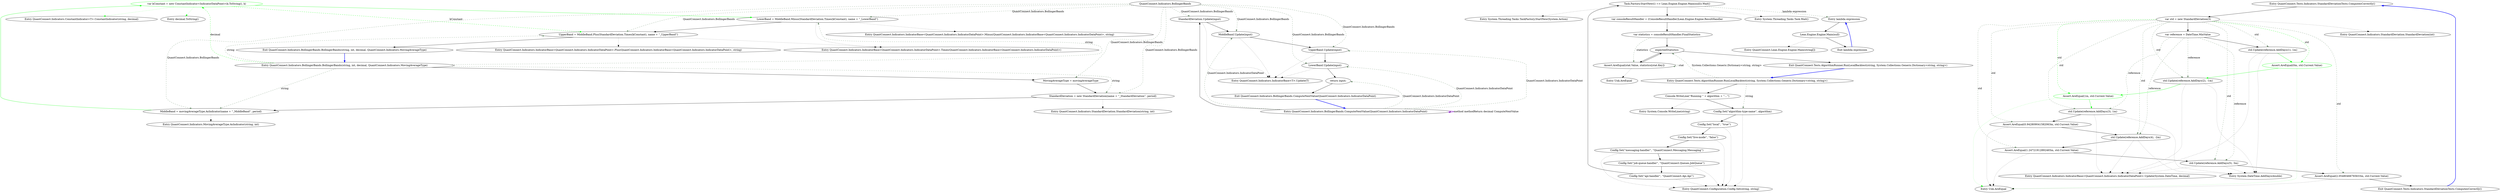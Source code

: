 digraph  {
d6 [label="var kConstant = new ConstantIndicator<IndicatorDataPoint>(k.ToString(), k)", span="59-59", cluster="QuantConnect.Indicators.BollingerBands.BollingerBands(string, int, decimal, QuantConnect.Indicators.MovingAverageType)", color=green, community=0];
d2 [label="Entry QuantConnect.Indicators.BollingerBands.BollingerBands(string, int, decimal, QuantConnect.Indicators.MovingAverageType)", span="53-53", cluster="QuantConnect.Indicators.BollingerBands.BollingerBands(string, int, decimal, QuantConnect.Indicators.MovingAverageType)"];
d5 [label="MiddleBand = movingAverageType.AsIndicator(name + ''_MiddleBand'', period)", span="58-58", cluster="QuantConnect.Indicators.BollingerBands.BollingerBands(string, int, decimal, QuantConnect.Indicators.MovingAverageType)"];
d7 [label="LowerBand = MiddleBand.Minus(StandardDeviation.Times(kConstant), name + ''_LowerBand'')", span="60-60", cluster="QuantConnect.Indicators.BollingerBands.BollingerBands(string, int, decimal, QuantConnect.Indicators.MovingAverageType)"];
d12 [label="Entry QuantConnect.Indicators.ConstantIndicator<T>.ConstantIndicator(string, decimal)", span="41-41", cluster="QuantConnect.Indicators.ConstantIndicator<T>.ConstantIndicator(string, decimal)"];
d13 [label="Entry decimal.ToString()", span="0-0", cluster="decimal.ToString()"];
d8 [label="UpperBand = MiddleBand.Plus(StandardDeviation.Times(kConstant), name + ''_UpperBand'')", span="61-61", cluster="QuantConnect.Indicators.BollingerBands.BollingerBands(string, int, decimal, QuantConnect.Indicators.MovingAverageType)"];
d9 [label="Exit QuantConnect.Indicators.BollingerBands.BollingerBands(string, int, decimal, QuantConnect.Indicators.MovingAverageType)", span="53-53", cluster="QuantConnect.Indicators.BollingerBands.BollingerBands(string, int, decimal, QuantConnect.Indicators.MovingAverageType)"];
d3 [label="MovingAverageType = movingAverageType", span="56-56", cluster="QuantConnect.Indicators.BollingerBands.BollingerBands(string, int, decimal, QuantConnect.Indicators.MovingAverageType)"];
d4 [label="StandardDeviation = new StandardDeviation(name + ''_StandardDeviation'', period)", span="57-57", cluster="QuantConnect.Indicators.BollingerBands.BollingerBands(string, int, decimal, QuantConnect.Indicators.MovingAverageType)"];
d25 [label="QuantConnect.Indicators.BollingerBands", span=""];
d11 [label="Entry QuantConnect.Indicators.MovingAverageType.AsIndicator(string, int)", span="54-54", cluster="QuantConnect.Indicators.MovingAverageType.AsIndicator(string, int)"];
d14 [label="Entry QuantConnect.Indicators.IndicatorBase<QuantConnect.Indicators.IndicatorDataPoint>.Times(QuantConnect.Indicators.IndicatorBase<QuantConnect.Indicators.IndicatorDataPoint>)", span="159-159", cluster="QuantConnect.Indicators.IndicatorBase<QuantConnect.Indicators.IndicatorDataPoint>.Times(QuantConnect.Indicators.IndicatorBase<QuantConnect.Indicators.IndicatorDataPoint>)"];
d15 [label="Entry QuantConnect.Indicators.IndicatorBase<QuantConnect.Indicators.IndicatorDataPoint>.Minus(QuantConnect.Indicators.IndicatorBase<QuantConnect.Indicators.IndicatorDataPoint>, string)", span="116-116", cluster="QuantConnect.Indicators.IndicatorBase<QuantConnect.Indicators.IndicatorDataPoint>.Minus(QuantConnect.Indicators.IndicatorBase<QuantConnect.Indicators.IndicatorDataPoint>, string)"];
d16 [label="Entry QuantConnect.Indicators.IndicatorBase<QuantConnect.Indicators.IndicatorDataPoint>.Plus(QuantConnect.Indicators.IndicatorBase<QuantConnect.Indicators.IndicatorDataPoint>, string)", span="87-87", cluster="QuantConnect.Indicators.IndicatorBase<QuantConnect.Indicators.IndicatorDataPoint>.Plus(QuantConnect.Indicators.IndicatorBase<QuantConnect.Indicators.IndicatorDataPoint>, string)"];
d10 [label="Entry QuantConnect.Indicators.StandardDeviation.StandardDeviation(string, int)", span="47-47", cluster="QuantConnect.Indicators.StandardDeviation.StandardDeviation(string, int)"];
d18 [label="StandardDeviation.Update(input)", span="80-80", cluster="QuantConnect.Indicators.BollingerBands.ComputeNextValue(QuantConnect.Indicators.IndicatorDataPoint)"];
d19 [label="MiddleBand.Update(input)", span="81-81", cluster="QuantConnect.Indicators.BollingerBands.ComputeNextValue(QuantConnect.Indicators.IndicatorDataPoint)"];
d20 [label="UpperBand.Update(input)", span="82-82", cluster="QuantConnect.Indicators.BollingerBands.ComputeNextValue(QuantConnect.Indicators.IndicatorDataPoint)"];
d21 [label="LowerBand.Update(input)", span="83-83", cluster="QuantConnect.Indicators.BollingerBands.ComputeNextValue(QuantConnect.Indicators.IndicatorDataPoint)"];
d17 [label="Entry QuantConnect.Indicators.BollingerBands.ComputeNextValue(QuantConnect.Indicators.IndicatorDataPoint)", span="78-78", cluster="QuantConnect.Indicators.BollingerBands.ComputeNextValue(QuantConnect.Indicators.IndicatorDataPoint)"];
d24 [label="Entry QuantConnect.Indicators.IndicatorBase<T>.Update(T)", span="66-66", cluster="QuantConnect.Indicators.IndicatorBase<T>.Update(T)"];
d22 [label="return input;", span="84-84", cluster="QuantConnect.Indicators.BollingerBands.ComputeNextValue(QuantConnect.Indicators.IndicatorDataPoint)"];
d23 [label="Exit QuantConnect.Indicators.BollingerBands.ComputeNextValue(QuantConnect.Indicators.IndicatorDataPoint)", span="78-78", cluster="QuantConnect.Indicators.BollingerBands.ComputeNextValue(QuantConnect.Indicators.IndicatorDataPoint)"];
m2_16 [label="Entry System.Threading.Tasks.TaskFactory.StartNew(System.Action)", span="0-0", cluster="System.Threading.Tasks.TaskFactory.StartNew(System.Action)", file="StandardDeviation.cs"];
m2_14 [label="Entry System.Console.WriteLine(string)", span="0-0", cluster="System.Console.WriteLine(string)", file="StandardDeviation.cs"];
m2_17 [label="Entry System.Threading.Tasks.Task.Wait()", span="0-0", cluster="System.Threading.Tasks.Task.Wait()", file="StandardDeviation.cs"];
m2_18 [label="Entry Unk.AreEqual", span="", cluster="Unk.AreEqual", file="StandardDeviation.cs"];
m2_0 [label="Entry QuantConnect.Tests.AlgorithmRunner.RunLocalBacktest(string, System.Collections.Generic.Dictionary<string, string>)", span="29-29", cluster="QuantConnect.Tests.AlgorithmRunner.RunLocalBacktest(string, System.Collections.Generic.Dictionary<string, string>)", file="StandardDeviation.cs"];
m2_1 [label="Console.WriteLine(''Running '' + algorithm + ''...'')", span="31-31", cluster="QuantConnect.Tests.AlgorithmRunner.RunLocalBacktest(string, System.Collections.Generic.Dictionary<string, string>)", file="StandardDeviation.cs"];
m2_2 [label="Config.Set(''algorithm-type-name'', algorithm)", span="34-34", cluster="QuantConnect.Tests.AlgorithmRunner.RunLocalBacktest(string, System.Collections.Generic.Dictionary<string, string>)", file="StandardDeviation.cs"];
m2_11 [label=expectedStatistics, span="47-47", cluster="QuantConnect.Tests.AlgorithmRunner.RunLocalBacktest(string, System.Collections.Generic.Dictionary<string, string>)", file="StandardDeviation.cs"];
m2_3 [label="Config.Set(''local'', ''true'')", span="35-35", cluster="QuantConnect.Tests.AlgorithmRunner.RunLocalBacktest(string, System.Collections.Generic.Dictionary<string, string>)", file="StandardDeviation.cs"];
m2_4 [label="Config.Set(''live-mode'', ''false'')", span="36-36", cluster="QuantConnect.Tests.AlgorithmRunner.RunLocalBacktest(string, System.Collections.Generic.Dictionary<string, string>)", file="StandardDeviation.cs"];
m2_5 [label="Config.Set(''messaging-handler'', ''QuantConnect.Messaging.Messaging'')", span="37-37", cluster="QuantConnect.Tests.AlgorithmRunner.RunLocalBacktest(string, System.Collections.Generic.Dictionary<string, string>)", file="StandardDeviation.cs"];
m2_6 [label="Config.Set(''job-queue-handler'', ''QuantConnect.Queues.JobQueue'')", span="38-38", cluster="QuantConnect.Tests.AlgorithmRunner.RunLocalBacktest(string, System.Collections.Generic.Dictionary<string, string>)", file="StandardDeviation.cs"];
m2_7 [label="Config.Set(''api-handler'', ''QuantConnect.Api.Api'')", span="39-39", cluster="QuantConnect.Tests.AlgorithmRunner.RunLocalBacktest(string, System.Collections.Generic.Dictionary<string, string>)", file="StandardDeviation.cs"];
m2_8 [label="Task.Factory.StartNew(() => Lean.Engine.Engine.Main(null)).Wait()", span="42-42", cluster="QuantConnect.Tests.AlgorithmRunner.RunLocalBacktest(string, System.Collections.Generic.Dictionary<string, string>)", file="StandardDeviation.cs"];
m2_9 [label="var consoleResultHandler = (ConsoleResultHandler)Lean.Engine.Engine.ResultHandler", span="44-44", cluster="QuantConnect.Tests.AlgorithmRunner.RunLocalBacktest(string, System.Collections.Generic.Dictionary<string, string>)", file="StandardDeviation.cs"];
m2_10 [label="var statistics = consoleResultHandler.FinalStatistics", span="45-45", cluster="QuantConnect.Tests.AlgorithmRunner.RunLocalBacktest(string, System.Collections.Generic.Dictionary<string, string>)", file="StandardDeviation.cs"];
m2_12 [label="Assert.AreEqual(stat.Value, statistics[stat.Key])", span="49-49", cluster="QuantConnect.Tests.AlgorithmRunner.RunLocalBacktest(string, System.Collections.Generic.Dictionary<string, string>)", file="StandardDeviation.cs"];
m2_13 [label="Exit QuantConnect.Tests.AlgorithmRunner.RunLocalBacktest(string, System.Collections.Generic.Dictionary<string, string>)", span="29-29", cluster="QuantConnect.Tests.AlgorithmRunner.RunLocalBacktest(string, System.Collections.Generic.Dictionary<string, string>)", file="StandardDeviation.cs"];
m2_22 [label="Entry QuantConnect.Lean.Engine.Engine.Main(string[])", span="172-172", cluster="QuantConnect.Lean.Engine.Engine.Main(string[])", file="StandardDeviation.cs"];
m2_15 [label="Entry QuantConnect.Configuration.Config.Set(string, string)", span="118-118", cluster="QuantConnect.Configuration.Config.Set(string, string)", file="StandardDeviation.cs"];
m2_19 [label="Entry lambda expression", span="42-42", cluster="lambda expression", file="StandardDeviation.cs"];
m2_20 [label="Lean.Engine.Engine.Main(null)", span="42-42", cluster="lambda expression", file="StandardDeviation.cs"];
m2_21 [label="Exit lambda expression", span="42-42", cluster="lambda expression", file="StandardDeviation.cs"];
m3_0 [label="Entry QuantConnect.Tests.Indicators.StandardDeviationTests.ComputesCorrectly()", span="25-25", cluster="QuantConnect.Tests.Indicators.StandardDeviationTests.ComputesCorrectly()", file="StandardDeviationTests.cs"];
m3_1 [label="var std = new StandardDeviation(3)", span="29-29", cluster="QuantConnect.Tests.Indicators.StandardDeviationTests.ComputesCorrectly()", file="StandardDeviationTests.cs"];
m3_2 [label="var reference = DateTime.MinValue", span="30-30", cluster="QuantConnect.Tests.Indicators.StandardDeviationTests.ComputesCorrectly()", file="StandardDeviationTests.cs"];
m3_3 [label="std.Update(reference.AddDays(1), 1m)", span="32-32", cluster="QuantConnect.Tests.Indicators.StandardDeviationTests.ComputesCorrectly()", file="StandardDeviationTests.cs"];
m3_4 [label="Assert.AreEqual(0m, std.Current.Value)", span="33-33", cluster="QuantConnect.Tests.Indicators.StandardDeviationTests.ComputesCorrectly()", color=green, community=0, file="StandardDeviationTests.cs"];
m3_5 [label="std.Update(reference.AddDays(2), -1m)", span="35-35", cluster="QuantConnect.Tests.Indicators.StandardDeviationTests.ComputesCorrectly()", file="StandardDeviationTests.cs"];
m3_6 [label="Assert.AreEqual(1m, std.Current.Value)", span="36-36", cluster="QuantConnect.Tests.Indicators.StandardDeviationTests.ComputesCorrectly()", color=green, community=0, file="StandardDeviationTests.cs"];
m3_7 [label="std.Update(reference.AddDays(3), 1m)", span="38-38", cluster="QuantConnect.Tests.Indicators.StandardDeviationTests.ComputesCorrectly()", file="StandardDeviationTests.cs"];
m3_8 [label="Assert.AreEqual(0.942809041582063m, std.Current.Value)", span="39-39", cluster="QuantConnect.Tests.Indicators.StandardDeviationTests.ComputesCorrectly()", file="StandardDeviationTests.cs"];
m3_9 [label="std.Update(reference.AddDays(4), -2m)", span="41-41", cluster="QuantConnect.Tests.Indicators.StandardDeviationTests.ComputesCorrectly()", file="StandardDeviationTests.cs"];
m3_10 [label="Assert.AreEqual(1.24721912892465m, std.Current.Value)", span="42-42", cluster="QuantConnect.Tests.Indicators.StandardDeviationTests.ComputesCorrectly()", file="StandardDeviationTests.cs"];
m3_11 [label="std.Update(reference.AddDays(5), 3m)", span="44-44", cluster="QuantConnect.Tests.Indicators.StandardDeviationTests.ComputesCorrectly()", file="StandardDeviationTests.cs"];
m3_12 [label="Assert.AreEqual(2.05480466765633m, std.Current.Value)", span="45-45", cluster="QuantConnect.Tests.Indicators.StandardDeviationTests.ComputesCorrectly()", file="StandardDeviationTests.cs"];
m3_13 [label="Exit QuantConnect.Tests.Indicators.StandardDeviationTests.ComputesCorrectly()", span="25-25", cluster="QuantConnect.Tests.Indicators.StandardDeviationTests.ComputesCorrectly()", file="StandardDeviationTests.cs"];
m3_17 [label="Entry Unk.AreEqual", span="", cluster="Unk.AreEqual", file="StandardDeviationTests.cs"];
m3_16 [label="Entry QuantConnect.Indicators.IndicatorBase<QuantConnect.Indicators.IndicatorDataPoint>.Update(System.DateTime, decimal)", span="33-33", cluster="QuantConnect.Indicators.IndicatorBase<QuantConnect.Indicators.IndicatorDataPoint>.Update(System.DateTime, decimal)", file="StandardDeviationTests.cs"];
m3_14 [label="Entry QuantConnect.Indicators.StandardDeviation.StandardDeviation(int)", span="31-31", cluster="QuantConnect.Indicators.StandardDeviation.StandardDeviation(int)", file="StandardDeviationTests.cs"];
m3_15 [label="Entry System.DateTime.AddDays(double)", span="0-0", cluster="System.DateTime.AddDays(double)", file="StandardDeviationTests.cs"];
d6 -> d7  [key=0, style=solid, color=green];
d6 -> d12  [key=2, style=dotted, color=green];
d6 -> d13  [key=2, style=dotted, color=green];
d6 -> d8  [key=1, style=dashed, color=green, label=kConstant];
d2 -> d6  [key=1, style=dashed, color=green, label=decimal];
d2 -> d3  [key=0, style=solid];
d2 -> d4  [key=1, style=dashed, color=darkseagreen4, label=string];
d2 -> d5  [key=1, style=dashed, color=darkseagreen4, label=string];
d2 -> d7  [key=1, style=dashed, color=darkseagreen4, label=string];
d2 -> d8  [key=1, style=dashed, color=darkseagreen4, label=string];
d5 -> d6  [key=0, style=solid, color=green];
d5 -> d11  [key=2, style=dotted];
d7 -> d8  [key=0, style=solid];
d7 -> d14  [key=2, style=dotted];
d7 -> d15  [key=2, style=dotted];
d8 -> d9  [key=0, style=solid];
d8 -> d14  [key=2, style=dotted];
d8 -> d16  [key=2, style=dotted];
d9 -> d2  [key=0, style=bold, color=blue];
d3 -> d4  [key=0, style=solid];
d4 -> d5  [key=0, style=solid];
d4 -> d10  [key=2, style=dotted];
d25 -> d5  [key=1, style=dashed, color=darkseagreen4, label="QuantConnect.Indicators.BollingerBands"];
d25 -> d7  [key=1, style=dashed, color=darkseagreen4, label="QuantConnect.Indicators.BollingerBands"];
d25 -> d8  [key=1, style=dashed, color=darkseagreen4, label="QuantConnect.Indicators.BollingerBands"];
d25 -> d3  [key=1, style=dashed, color=darkseagreen4, label="QuantConnect.Indicators.BollingerBands"];
d25 -> d4  [key=1, style=dashed, color=darkseagreen4, label="QuantConnect.Indicators.BollingerBands"];
d25 -> d18  [key=1, style=dashed, color=darkseagreen4, label="QuantConnect.Indicators.BollingerBands"];
d25 -> d19  [key=1, style=dashed, color=darkseagreen4, label="QuantConnect.Indicators.BollingerBands"];
d25 -> d20  [key=1, style=dashed, color=darkseagreen4, label="QuantConnect.Indicators.BollingerBands"];
d25 -> d21  [key=1, style=dashed, color=darkseagreen4, label="QuantConnect.Indicators.BollingerBands"];
d18 -> d19  [key=0, style=solid];
d18 -> d24  [key=2, style=dotted];
d19 -> d20  [key=0, style=solid];
d19 -> d24  [key=2, style=dotted];
d20 -> d21  [key=0, style=solid];
d20 -> d24  [key=2, style=dotted];
d21 -> d22  [key=0, style=solid];
d21 -> d24  [key=2, style=dotted];
d17 -> d18  [key=0, style=solid];
d17 -> d19  [key=1, style=dashed, color=darkseagreen4, label="QuantConnect.Indicators.IndicatorDataPoint"];
d17 -> d20  [key=1, style=dashed, color=darkseagreen4, label="QuantConnect.Indicators.IndicatorDataPoint"];
d17 -> d21  [key=1, style=dashed, color=darkseagreen4, label="QuantConnect.Indicators.IndicatorDataPoint"];
d17 -> d17  [key=3, color=darkorchid, style=bold, label="method methodReturn decimal ComputeNextValue"];
d17 -> d22  [key=1, style=dashed, color=darkseagreen4, label="QuantConnect.Indicators.IndicatorDataPoint"];
d22 -> d23  [key=0, style=solid];
d23 -> d17  [key=0, style=bold, color=blue];
m2_0 -> m2_1  [key=0, style=solid];
m2_0 -> m2_2  [key=1, style=dashed, color=darkseagreen4, label=string];
m2_0 -> m2_11  [key=1, style=dashed, color=darkseagreen4, label="System.Collections.Generic.Dictionary<string, string>"];
m2_1 -> m2_2  [key=0, style=solid];
m2_1 -> m2_14  [key=2, style=dotted];
m2_2 -> m2_3  [key=0, style=solid];
m2_2 -> m2_15  [key=2, style=dotted];
m2_11 -> m2_12  [key=0, style=solid];
m2_11 -> m2_13  [key=0, style=solid];
m2_3 -> m2_4  [key=0, style=solid];
m2_3 -> m2_15  [key=2, style=dotted];
m2_4 -> m2_5  [key=0, style=solid];
m2_4 -> m2_15  [key=2, style=dotted];
m2_5 -> m2_6  [key=0, style=solid];
m2_5 -> m2_15  [key=2, style=dotted];
m2_6 -> m2_7  [key=0, style=solid];
m2_6 -> m2_15  [key=2, style=dotted];
m2_7 -> m2_8  [key=0, style=solid];
m2_7 -> m2_15  [key=2, style=dotted];
m2_8 -> m2_9  [key=0, style=solid];
m2_8 -> m2_16  [key=2, style=dotted];
m2_8 -> m2_17  [key=2, style=dotted];
m2_8 -> m2_19  [key=1, style=dashed, color=darkseagreen4, label="lambda expression"];
m2_9 -> m2_10  [key=0, style=solid];
m2_10 -> m2_11  [key=0, style=solid];
m2_10 -> m2_12  [key=1, style=dashed, color=darkseagreen4, label=statistics];
m2_12 -> m2_11  [key=0, style=solid];
m2_12 -> m2_18  [key=2, style=dotted];
m2_12 -> m2_12  [key=1, style=dashed, color=darkseagreen4, label=stat];
m2_13 -> m2_0  [key=0, style=bold, color=blue];
m2_19 -> m2_20  [key=0, style=solid];
m2_20 -> m2_21  [key=0, style=solid];
m2_20 -> m2_22  [key=2, style=dotted];
m2_21 -> m2_19  [key=0, style=bold, color=blue];
m3_0 -> m3_1  [key=0, style=solid];
m3_1 -> m3_2  [key=0, style=solid];
m3_1 -> m3_14  [key=2, style=dotted];
m3_1 -> m3_3  [key=1, style=dashed, color=darkseagreen4, label=std];
m3_1 -> m3_4  [key=1, style=dashed, color=green, label=std];
m3_1 -> m3_5  [key=1, style=dashed, color=darkseagreen4, label=std];
m3_1 -> m3_6  [key=1, style=dashed, color=green, label=std];
m3_1 -> m3_7  [key=1, style=dashed, color=darkseagreen4, label=std];
m3_1 -> m3_8  [key=1, style=dashed, color=darkseagreen4, label=std];
m3_1 -> m3_9  [key=1, style=dashed, color=darkseagreen4, label=std];
m3_1 -> m3_10  [key=1, style=dashed, color=darkseagreen4, label=std];
m3_1 -> m3_11  [key=1, style=dashed, color=darkseagreen4, label=std];
m3_1 -> m3_12  [key=1, style=dashed, color=darkseagreen4, label=std];
m3_2 -> m3_3  [key=0, style=solid];
m3_2 -> m3_5  [key=1, style=dashed, color=darkseagreen4, label=reference];
m3_2 -> m3_7  [key=1, style=dashed, color=darkseagreen4, label=reference];
m3_2 -> m3_9  [key=1, style=dashed, color=darkseagreen4, label=reference];
m3_2 -> m3_11  [key=1, style=dashed, color=darkseagreen4, label=reference];
m3_3 -> m3_4  [key=0, style=solid, color=green];
m3_3 -> m3_15  [key=2, style=dotted];
m3_3 -> m3_16  [key=2, style=dotted];
m3_4 -> m3_5  [key=0, style=solid, color=green];
m3_4 -> m3_17  [key=2, style=dotted, color=green];
m3_5 -> m3_6  [key=0, style=solid, color=green];
m3_5 -> m3_15  [key=2, style=dotted];
m3_5 -> m3_16  [key=2, style=dotted];
m3_6 -> m3_7  [key=0, style=solid, color=green];
m3_6 -> m3_17  [key=2, style=dotted, color=green];
m3_7 -> m3_8  [key=0, style=solid];
m3_7 -> m3_15  [key=2, style=dotted];
m3_7 -> m3_16  [key=2, style=dotted];
m3_8 -> m3_9  [key=0, style=solid];
m3_8 -> m3_17  [key=2, style=dotted];
m3_9 -> m3_10  [key=0, style=solid];
m3_9 -> m3_15  [key=2, style=dotted];
m3_9 -> m3_16  [key=2, style=dotted];
m3_10 -> m3_11  [key=0, style=solid];
m3_10 -> m3_17  [key=2, style=dotted];
m3_11 -> m3_12  [key=0, style=solid];
m3_11 -> m3_15  [key=2, style=dotted];
m3_11 -> m3_16  [key=2, style=dotted];
m3_12 -> m3_13  [key=0, style=solid];
m3_12 -> m3_17  [key=2, style=dotted];
m3_13 -> m3_0  [key=0, style=bold, color=blue];
}
